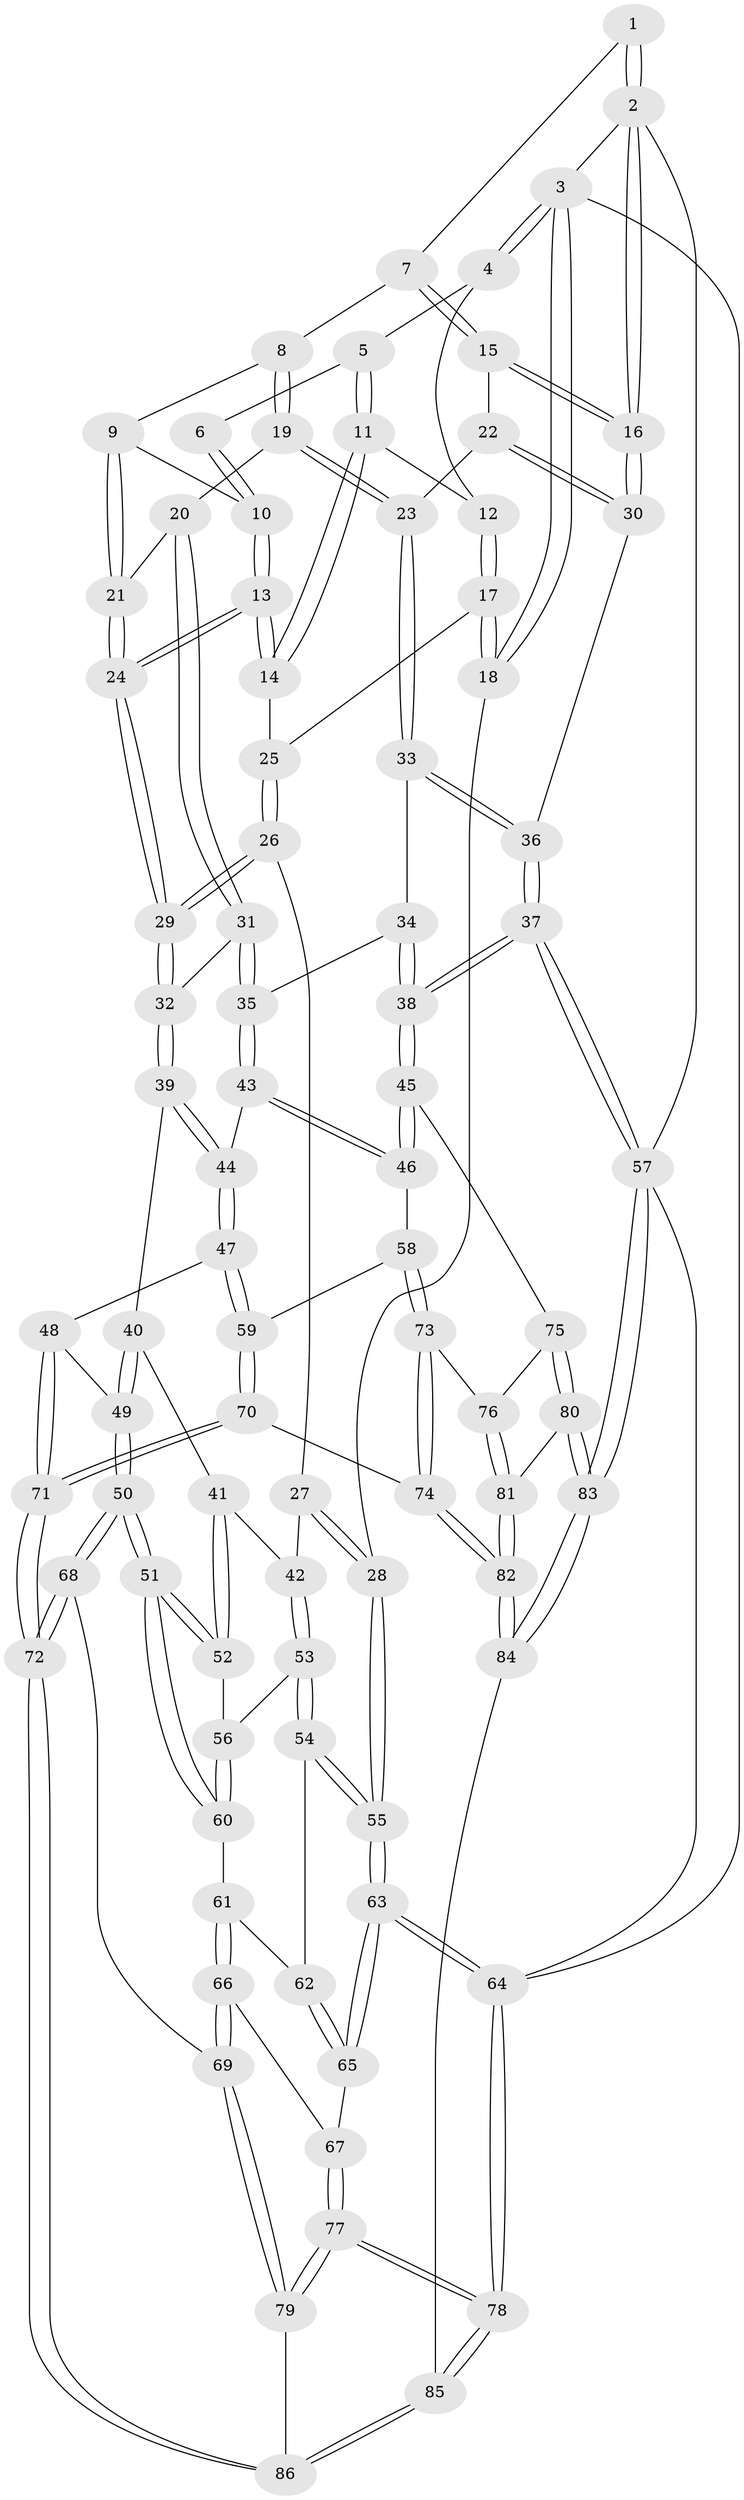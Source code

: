 // coarse degree distribution, {4: 0.45714285714285713, 3: 0.4, 5: 0.11428571428571428, 6: 0.02857142857142857}
// Generated by graph-tools (version 1.1) at 2025/38/03/04/25 23:38:35]
// undirected, 86 vertices, 212 edges
graph export_dot {
  node [color=gray90,style=filled];
  1 [pos="+0.7189419668911678+0"];
  2 [pos="+1+0"];
  3 [pos="+0+0"];
  4 [pos="+0.07970469842892343+0"];
  5 [pos="+0.25226881044279337+0"];
  6 [pos="+0.4330553841314728+0"];
  7 [pos="+0.7266997098939969+0.058423041223203576"];
  8 [pos="+0.6934527533793151+0.08792949216363853"];
  9 [pos="+0.6709554935355607+0.09612718260921452"];
  10 [pos="+0.49492143927183+0.09351827145663034"];
  11 [pos="+0.24853250145076847+0.12388167123940634"];
  12 [pos="+0.09776226674407563+0.12574523142990016"];
  13 [pos="+0.40688859643251696+0.2650171136820869"];
  14 [pos="+0.2668423996698849+0.15411487101498192"];
  15 [pos="+0.8465160814838464+0.11399020379374249"];
  16 [pos="+1+0"];
  17 [pos="+0.04266801852225766+0.16121098848370558"];
  18 [pos="+0+0.1648822715785738"];
  19 [pos="+0.7304695368218417+0.24574502183794286"];
  20 [pos="+0.6821349233256886+0.2772880731539564"];
  21 [pos="+0.6191388253885747+0.2528101624482834"];
  22 [pos="+0.8634680709503444+0.2273567084457917"];
  23 [pos="+0.8407996226864254+0.26184386725524006"];
  24 [pos="+0.4132322438737445+0.2950670275313165"];
  25 [pos="+0.12558539275415873+0.26297475354751404"];
  26 [pos="+0.12251543912978434+0.3411588970852796"];
  27 [pos="+0.08657098556739326+0.38501409202408904"];
  28 [pos="+0+0.39246630088465334"];
  29 [pos="+0.41246711489806415+0.30086676037201704"];
  30 [pos="+1+0.24792735860335238"];
  31 [pos="+0.699344622195795+0.42053763162468943"];
  32 [pos="+0.4138156592418158+0.3092680731200265"];
  33 [pos="+0.8444806417988959+0.3666143599487748"];
  34 [pos="+0.8318231747093643+0.3881670592894604"];
  35 [pos="+0.7052235559559353+0.42762961579666925"];
  36 [pos="+1+0.3639795371849266"];
  37 [pos="+1+0.7113961034984044"];
  38 [pos="+0.9933894771689594+0.6909708700895779"];
  39 [pos="+0.4072688856162559+0.3556654428801538"];
  40 [pos="+0.2852276935695271+0.48011051828732515"];
  41 [pos="+0.24510012205114037+0.4979221531954811"];
  42 [pos="+0.18049024405865846+0.5066146186372747"];
  43 [pos="+0.6875206660049242+0.49546730175862014"];
  44 [pos="+0.4885528071206192+0.515432228139894"];
  45 [pos="+0.9321491910663068+0.6992759058954795"];
  46 [pos="+0.734439416236703+0.6449643544841732"];
  47 [pos="+0.4767252062756864+0.6777577105568063"];
  48 [pos="+0.45030361593811713+0.68633046493773"];
  49 [pos="+0.411997771387096+0.6969727296777865"];
  50 [pos="+0.37817160301206393+0.7178105688430437"];
  51 [pos="+0.34152092105014736+0.7028876261570034"];
  52 [pos="+0.27912853415139866+0.6258350538318854"];
  53 [pos="+0.1511354459803614+0.5601955424452304"];
  54 [pos="+0.035599174429351+0.6157199792465624"];
  55 [pos="+0+0.5577129894217344"];
  56 [pos="+0.18292833398107977+0.6241525985389522"];
  57 [pos="+1+1"];
  58 [pos="+0.5970958113547522+0.7169490299798288"];
  59 [pos="+0.5518525335222919+0.712507147556211"];
  60 [pos="+0.1966847489995193+0.6960841311220367"];
  61 [pos="+0.17184885109463763+0.7235413841484084"];
  62 [pos="+0.06893098606777955+0.6849775794356128"];
  63 [pos="+0+0.9616472908843722"];
  64 [pos="+0+1"];
  65 [pos="+0.05066848419578472+0.7585955339676805"];
  66 [pos="+0.16955557428334908+0.7569429127936264"];
  67 [pos="+0.11660074343594824+0.8063645113228424"];
  68 [pos="+0.32383153187489766+0.8542899524773175"];
  69 [pos="+0.30020928698247257+0.8701390752899475"];
  70 [pos="+0.5060200480466018+0.9015551822449014"];
  71 [pos="+0.46924322339131613+0.9273530365085972"];
  72 [pos="+0.46376593377394887+0.9318597796511998"];
  73 [pos="+0.6482345582792921+0.8459802429413802"];
  74 [pos="+0.6114063991260066+0.9198026086052408"];
  75 [pos="+0.8718179098634897+0.769357919064884"];
  76 [pos="+0.6692532214506307+0.8526482971043483"];
  77 [pos="+0.0925081366861455+1"];
  78 [pos="+0+1"];
  79 [pos="+0.2856280766310324+0.8903134916572173"];
  80 [pos="+0.7927131176212865+0.9006302450811382"];
  81 [pos="+0.7577035869282355+0.9247755993905444"];
  82 [pos="+0.6772852705759362+1"];
  83 [pos="+1+1"];
  84 [pos="+0.6734953689438089+1"];
  85 [pos="+0.5079349336719586+1"];
  86 [pos="+0.48172332676056107+1"];
  1 -- 2;
  1 -- 2;
  1 -- 7;
  2 -- 3;
  2 -- 16;
  2 -- 16;
  2 -- 57;
  3 -- 4;
  3 -- 4;
  3 -- 18;
  3 -- 18;
  3 -- 64;
  4 -- 5;
  4 -- 12;
  5 -- 6;
  5 -- 11;
  5 -- 11;
  6 -- 10;
  6 -- 10;
  7 -- 8;
  7 -- 15;
  7 -- 15;
  8 -- 9;
  8 -- 19;
  8 -- 19;
  9 -- 10;
  9 -- 21;
  9 -- 21;
  10 -- 13;
  10 -- 13;
  11 -- 12;
  11 -- 14;
  11 -- 14;
  12 -- 17;
  12 -- 17;
  13 -- 14;
  13 -- 14;
  13 -- 24;
  13 -- 24;
  14 -- 25;
  15 -- 16;
  15 -- 16;
  15 -- 22;
  16 -- 30;
  16 -- 30;
  17 -- 18;
  17 -- 18;
  17 -- 25;
  18 -- 28;
  19 -- 20;
  19 -- 23;
  19 -- 23;
  20 -- 21;
  20 -- 31;
  20 -- 31;
  21 -- 24;
  21 -- 24;
  22 -- 23;
  22 -- 30;
  22 -- 30;
  23 -- 33;
  23 -- 33;
  24 -- 29;
  24 -- 29;
  25 -- 26;
  25 -- 26;
  26 -- 27;
  26 -- 29;
  26 -- 29;
  27 -- 28;
  27 -- 28;
  27 -- 42;
  28 -- 55;
  28 -- 55;
  29 -- 32;
  29 -- 32;
  30 -- 36;
  31 -- 32;
  31 -- 35;
  31 -- 35;
  32 -- 39;
  32 -- 39;
  33 -- 34;
  33 -- 36;
  33 -- 36;
  34 -- 35;
  34 -- 38;
  34 -- 38;
  35 -- 43;
  35 -- 43;
  36 -- 37;
  36 -- 37;
  37 -- 38;
  37 -- 38;
  37 -- 57;
  37 -- 57;
  38 -- 45;
  38 -- 45;
  39 -- 40;
  39 -- 44;
  39 -- 44;
  40 -- 41;
  40 -- 49;
  40 -- 49;
  41 -- 42;
  41 -- 52;
  41 -- 52;
  42 -- 53;
  42 -- 53;
  43 -- 44;
  43 -- 46;
  43 -- 46;
  44 -- 47;
  44 -- 47;
  45 -- 46;
  45 -- 46;
  45 -- 75;
  46 -- 58;
  47 -- 48;
  47 -- 59;
  47 -- 59;
  48 -- 49;
  48 -- 71;
  48 -- 71;
  49 -- 50;
  49 -- 50;
  50 -- 51;
  50 -- 51;
  50 -- 68;
  50 -- 68;
  51 -- 52;
  51 -- 52;
  51 -- 60;
  51 -- 60;
  52 -- 56;
  53 -- 54;
  53 -- 54;
  53 -- 56;
  54 -- 55;
  54 -- 55;
  54 -- 62;
  55 -- 63;
  55 -- 63;
  56 -- 60;
  56 -- 60;
  57 -- 83;
  57 -- 83;
  57 -- 64;
  58 -- 59;
  58 -- 73;
  58 -- 73;
  59 -- 70;
  59 -- 70;
  60 -- 61;
  61 -- 62;
  61 -- 66;
  61 -- 66;
  62 -- 65;
  62 -- 65;
  63 -- 64;
  63 -- 64;
  63 -- 65;
  63 -- 65;
  64 -- 78;
  64 -- 78;
  65 -- 67;
  66 -- 67;
  66 -- 69;
  66 -- 69;
  67 -- 77;
  67 -- 77;
  68 -- 69;
  68 -- 72;
  68 -- 72;
  69 -- 79;
  69 -- 79;
  70 -- 71;
  70 -- 71;
  70 -- 74;
  71 -- 72;
  71 -- 72;
  72 -- 86;
  72 -- 86;
  73 -- 74;
  73 -- 74;
  73 -- 76;
  74 -- 82;
  74 -- 82;
  75 -- 76;
  75 -- 80;
  75 -- 80;
  76 -- 81;
  76 -- 81;
  77 -- 78;
  77 -- 78;
  77 -- 79;
  77 -- 79;
  78 -- 85;
  78 -- 85;
  79 -- 86;
  80 -- 81;
  80 -- 83;
  80 -- 83;
  81 -- 82;
  81 -- 82;
  82 -- 84;
  82 -- 84;
  83 -- 84;
  83 -- 84;
  84 -- 85;
  85 -- 86;
  85 -- 86;
}
